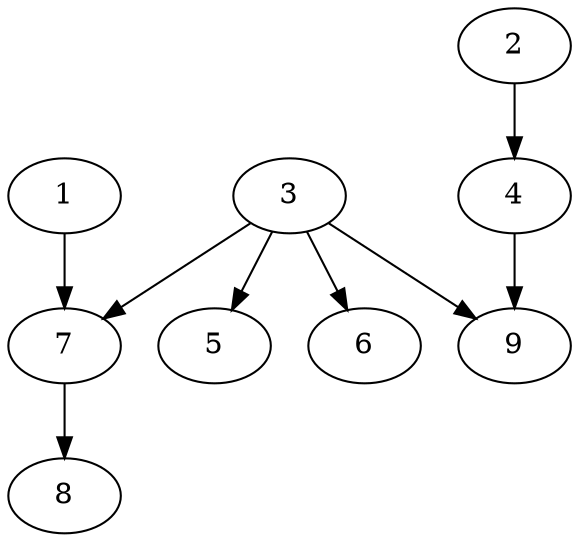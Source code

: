 // DAG automatically generated by daggen at Fri May 24 12:58:06 2024
// daggen-master/daggen -n 9 --fat 0.5 --density 0.5 --regular 0.5 --jump 2 --minalpha 20 --maxalpha 50 --dot -o dags_dot_9/sim_8.dot 
digraph G {
  1 [size="99881039183", alpha="29.51"]
  1 -> 7 [size ="75497472"]
  2 [size="8589934592", alpha="25.59"]
  2 -> 4 [size ="33554432"]
  3 [size="30284975564", alpha="44.70"]
  3 -> 5 [size ="536870912"]
  3 -> 6 [size ="536870912"]
  3 -> 7 [size ="536870912"]
  3 -> 9 [size ="536870912"]
  4 [size="428960331904", alpha="24.52"]
  4 -> 9 [size ="536870912"]
  5 [size="68719476736", alpha="33.05"]
  6 [size="7076479180", alpha="29.28"]
  7 [size="21408390672", alpha="26.33"]
  7 -> 8 [size ="536870912"]
  8 [size="28991029248", alpha="29.88"]
  9 [size="7174726378", alpha="34.15"]
}
